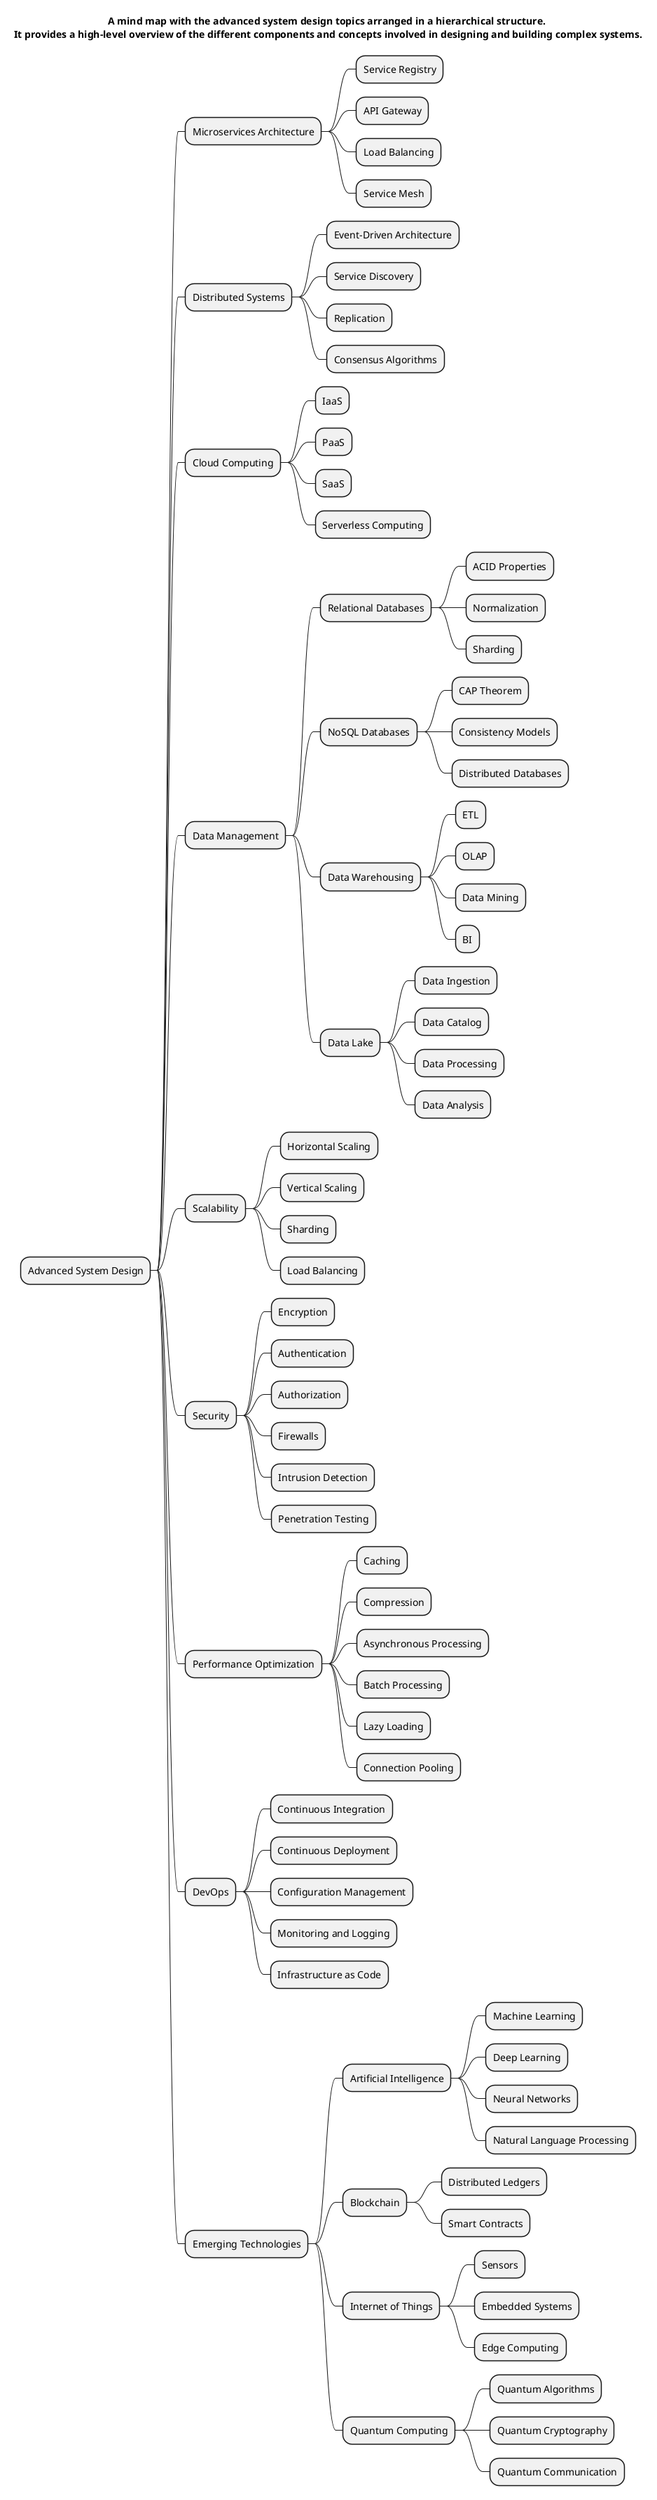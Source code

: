 @startmindmap

title A mind map with the advanced system design topics arranged in a hierarchical structure. \nIt provides a high-level overview of the different components and concepts involved in designing and building complex systems.

* Advanced System Design
** Microservices Architecture
*** Service Registry
*** API Gateway
*** Load Balancing
*** Service Mesh
** Distributed Systems
*** Event-Driven Architecture
*** Service Discovery
*** Replication
*** Consensus Algorithms
** Cloud Computing
*** IaaS
*** PaaS
*** SaaS
*** Serverless Computing
** Data Management
*** Relational Databases
**** ACID Properties
**** Normalization
**** Sharding
*** NoSQL Databases
**** CAP Theorem
**** Consistency Models
**** Distributed Databases
*** Data Warehousing
**** ETL
**** OLAP
**** Data Mining
**** BI
*** Data Lake
**** Data Ingestion
**** Data Catalog
**** Data Processing
**** Data Analysis
** Scalability
*** Horizontal Scaling
*** Vertical Scaling
*** Sharding
*** Load Balancing
** Security
*** Encryption
*** Authentication
*** Authorization
*** Firewalls
*** Intrusion Detection
*** Penetration Testing
** Performance Optimization
*** Caching
*** Compression
*** Asynchronous Processing
*** Batch Processing
*** Lazy Loading
*** Connection Pooling
** DevOps
*** Continuous Integration
*** Continuous Deployment
*** Configuration Management
*** Monitoring and Logging
*** Infrastructure as Code
** Emerging Technologies
*** Artificial Intelligence
**** Machine Learning
**** Deep Learning
**** Neural Networks
**** Natural Language Processing
*** Blockchain
**** Distributed Ledgers
**** Smart Contracts
*** Internet of Things
**** Sensors
**** Embedded Systems
**** Edge Computing
*** Quantum Computing
**** Quantum Algorithms
**** Quantum Cryptography
**** Quantum Communication

@endmindmap
